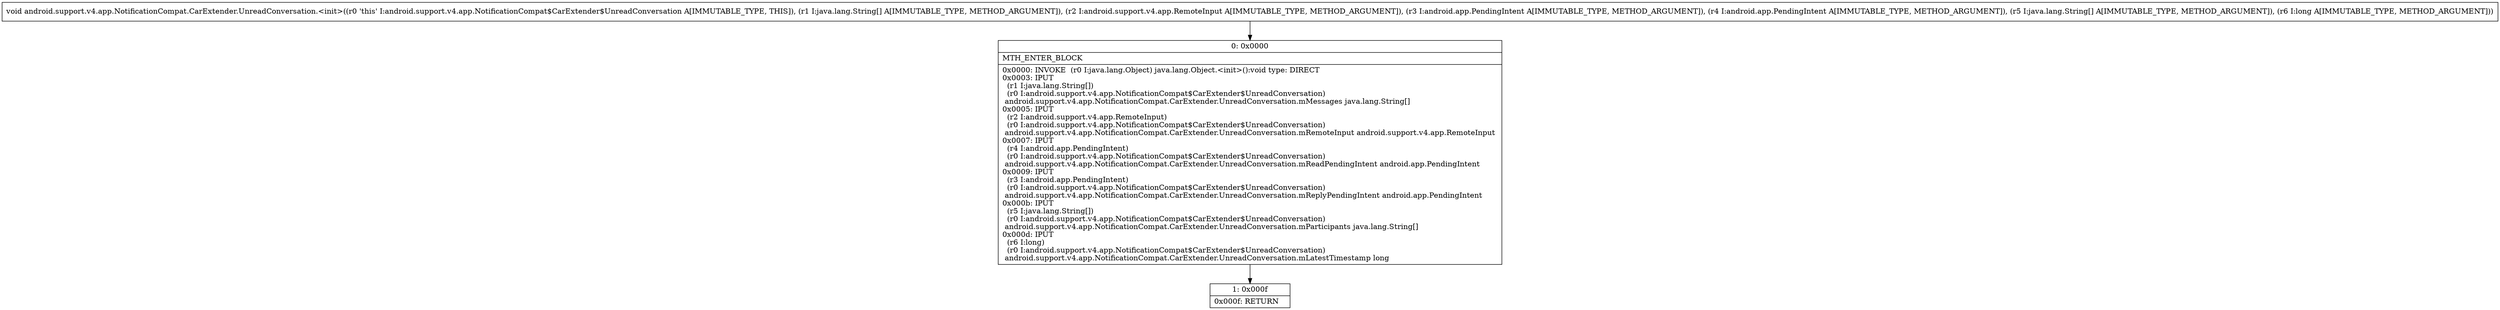 digraph "CFG forandroid.support.v4.app.NotificationCompat.CarExtender.UnreadConversation.\<init\>([Ljava\/lang\/String;Landroid\/support\/v4\/app\/RemoteInput;Landroid\/app\/PendingIntent;Landroid\/app\/PendingIntent;[Ljava\/lang\/String;J)V" {
Node_0 [shape=record,label="{0\:\ 0x0000|MTH_ENTER_BLOCK\l|0x0000: INVOKE  (r0 I:java.lang.Object) java.lang.Object.\<init\>():void type: DIRECT \l0x0003: IPUT  \l  (r1 I:java.lang.String[])\l  (r0 I:android.support.v4.app.NotificationCompat$CarExtender$UnreadConversation)\l android.support.v4.app.NotificationCompat.CarExtender.UnreadConversation.mMessages java.lang.String[] \l0x0005: IPUT  \l  (r2 I:android.support.v4.app.RemoteInput)\l  (r0 I:android.support.v4.app.NotificationCompat$CarExtender$UnreadConversation)\l android.support.v4.app.NotificationCompat.CarExtender.UnreadConversation.mRemoteInput android.support.v4.app.RemoteInput \l0x0007: IPUT  \l  (r4 I:android.app.PendingIntent)\l  (r0 I:android.support.v4.app.NotificationCompat$CarExtender$UnreadConversation)\l android.support.v4.app.NotificationCompat.CarExtender.UnreadConversation.mReadPendingIntent android.app.PendingIntent \l0x0009: IPUT  \l  (r3 I:android.app.PendingIntent)\l  (r0 I:android.support.v4.app.NotificationCompat$CarExtender$UnreadConversation)\l android.support.v4.app.NotificationCompat.CarExtender.UnreadConversation.mReplyPendingIntent android.app.PendingIntent \l0x000b: IPUT  \l  (r5 I:java.lang.String[])\l  (r0 I:android.support.v4.app.NotificationCompat$CarExtender$UnreadConversation)\l android.support.v4.app.NotificationCompat.CarExtender.UnreadConversation.mParticipants java.lang.String[] \l0x000d: IPUT  \l  (r6 I:long)\l  (r0 I:android.support.v4.app.NotificationCompat$CarExtender$UnreadConversation)\l android.support.v4.app.NotificationCompat.CarExtender.UnreadConversation.mLatestTimestamp long \l}"];
Node_1 [shape=record,label="{1\:\ 0x000f|0x000f: RETURN   \l}"];
MethodNode[shape=record,label="{void android.support.v4.app.NotificationCompat.CarExtender.UnreadConversation.\<init\>((r0 'this' I:android.support.v4.app.NotificationCompat$CarExtender$UnreadConversation A[IMMUTABLE_TYPE, THIS]), (r1 I:java.lang.String[] A[IMMUTABLE_TYPE, METHOD_ARGUMENT]), (r2 I:android.support.v4.app.RemoteInput A[IMMUTABLE_TYPE, METHOD_ARGUMENT]), (r3 I:android.app.PendingIntent A[IMMUTABLE_TYPE, METHOD_ARGUMENT]), (r4 I:android.app.PendingIntent A[IMMUTABLE_TYPE, METHOD_ARGUMENT]), (r5 I:java.lang.String[] A[IMMUTABLE_TYPE, METHOD_ARGUMENT]), (r6 I:long A[IMMUTABLE_TYPE, METHOD_ARGUMENT])) }"];
MethodNode -> Node_0;
Node_0 -> Node_1;
}

